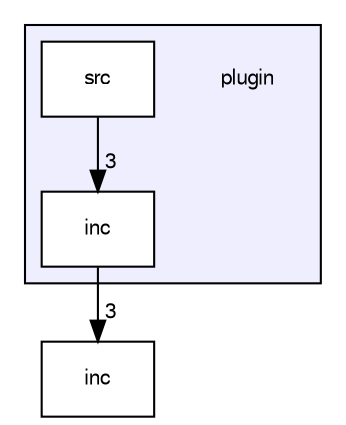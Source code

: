 digraph "plugin" {
  compound=true
  node [ fontsize="10", fontname="FreeSans"];
  edge [ labelfontsize="10", labelfontname="FreeSans"];
  subgraph clusterdir_b4c3aec6cd8f28418150dce663061cfa {
    graph [ bgcolor="#eeeeff", pencolor="black", label="" URL="dir_b4c3aec6cd8f28418150dce663061cfa.html"];
    dir_b4c3aec6cd8f28418150dce663061cfa [shape=plaintext label="plugin"];
    dir_b58d0ee721b2087e51cb0bcc78a10465 [shape=box label="inc" color="black" fillcolor="white" style="filled" URL="dir_b58d0ee721b2087e51cb0bcc78a10465.html"];
    dir_e5c39bd51a803044aa486678acd3aea1 [shape=box label="src" color="black" fillcolor="white" style="filled" URL="dir_e5c39bd51a803044aa486678acd3aea1.html"];
  }
  dir_bfccd401955b95cf8c75461437045ac0 [shape=box label="inc" URL="dir_bfccd401955b95cf8c75461437045ac0.html"];
  dir_e5c39bd51a803044aa486678acd3aea1->dir_b58d0ee721b2087e51cb0bcc78a10465 [headlabel="3", labeldistance=1.5 headhref="dir_000003_000004.html"];
  dir_b58d0ee721b2087e51cb0bcc78a10465->dir_bfccd401955b95cf8c75461437045ac0 [headlabel="3", labeldistance=1.5 headhref="dir_000004_000000.html"];
}
